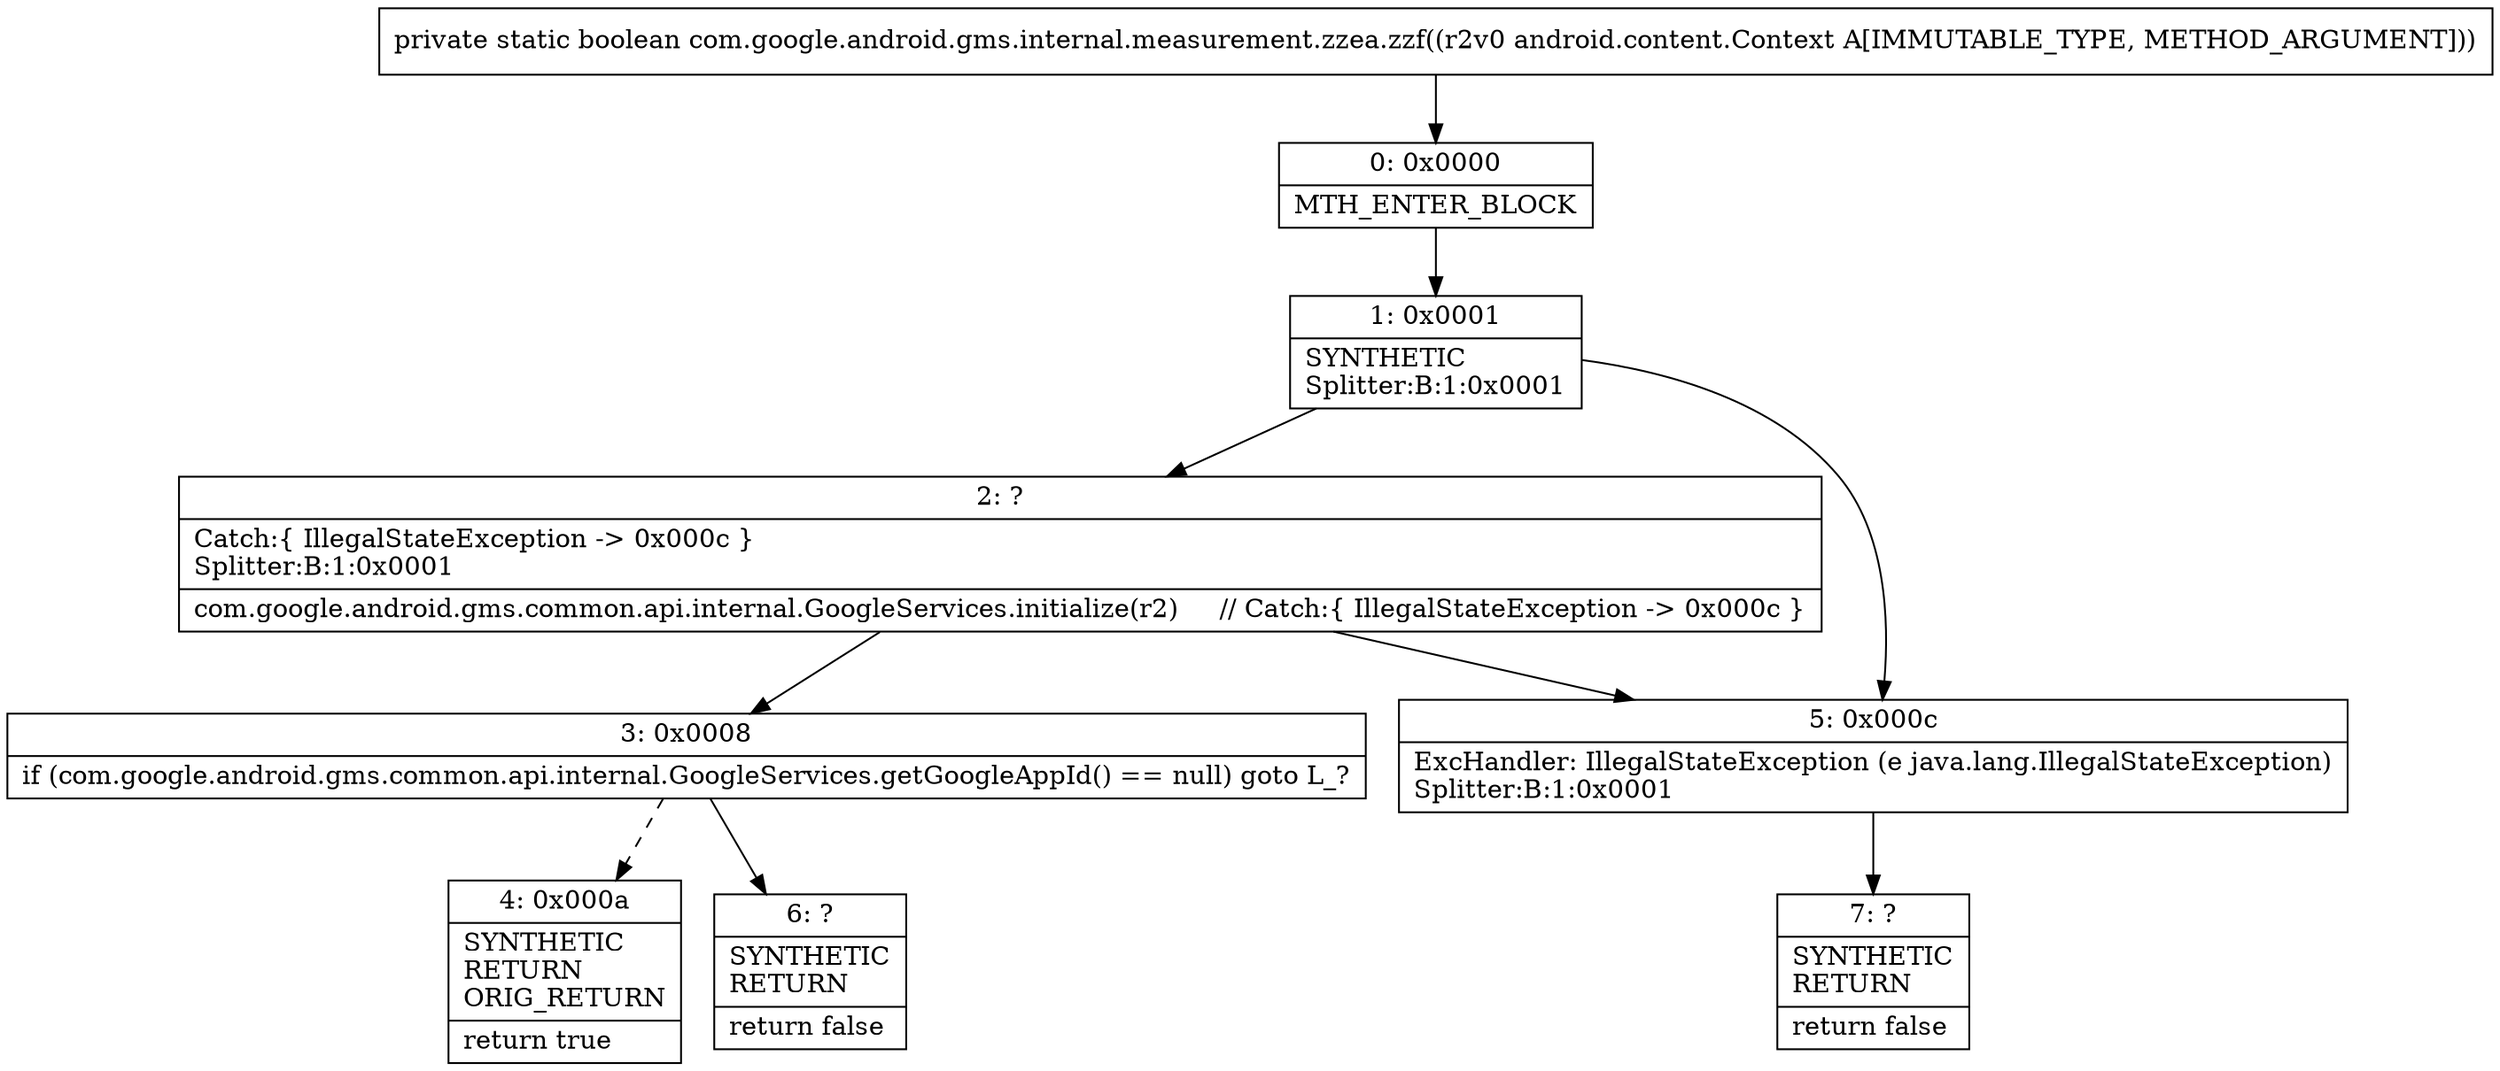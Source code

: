 digraph "CFG forcom.google.android.gms.internal.measurement.zzea.zzf(Landroid\/content\/Context;)Z" {
Node_0 [shape=record,label="{0\:\ 0x0000|MTH_ENTER_BLOCK\l}"];
Node_1 [shape=record,label="{1\:\ 0x0001|SYNTHETIC\lSplitter:B:1:0x0001\l}"];
Node_2 [shape=record,label="{2\:\ ?|Catch:\{ IllegalStateException \-\> 0x000c \}\lSplitter:B:1:0x0001\l|com.google.android.gms.common.api.internal.GoogleServices.initialize(r2)     \/\/ Catch:\{ IllegalStateException \-\> 0x000c \}\l}"];
Node_3 [shape=record,label="{3\:\ 0x0008|if (com.google.android.gms.common.api.internal.GoogleServices.getGoogleAppId() == null) goto L_?\l}"];
Node_4 [shape=record,label="{4\:\ 0x000a|SYNTHETIC\lRETURN\lORIG_RETURN\l|return true\l}"];
Node_5 [shape=record,label="{5\:\ 0x000c|ExcHandler: IllegalStateException (e java.lang.IllegalStateException)\lSplitter:B:1:0x0001\l}"];
Node_6 [shape=record,label="{6\:\ ?|SYNTHETIC\lRETURN\l|return false\l}"];
Node_7 [shape=record,label="{7\:\ ?|SYNTHETIC\lRETURN\l|return false\l}"];
MethodNode[shape=record,label="{private static boolean com.google.android.gms.internal.measurement.zzea.zzf((r2v0 android.content.Context A[IMMUTABLE_TYPE, METHOD_ARGUMENT])) }"];
MethodNode -> Node_0;
Node_0 -> Node_1;
Node_1 -> Node_2;
Node_1 -> Node_5;
Node_2 -> Node_5;
Node_2 -> Node_3;
Node_3 -> Node_4[style=dashed];
Node_3 -> Node_6;
Node_5 -> Node_7;
}

